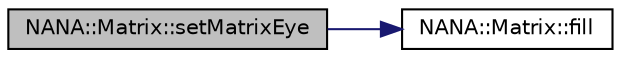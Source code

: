 digraph "NANA::Matrix::setMatrixEye"
{
 // LATEX_PDF_SIZE
  edge [fontname="Helvetica",fontsize="10",labelfontname="Helvetica",labelfontsize="10"];
  node [fontname="Helvetica",fontsize="10",shape=record];
  rankdir="LR";
  Node1 [label="NANA::Matrix::setMatrixEye",height=0.2,width=0.4,color="black", fillcolor="grey75", style="filled", fontcolor="black",tooltip="将当前矩阵设置为单位矩阵"];
  Node1 -> Node2 [color="midnightblue",fontsize="10",style="solid",fontname="Helvetica"];
  Node2 [label="NANA::Matrix::fill",height=0.2,width=0.4,color="black", fillcolor="white", style="filled",URL="$class_n_a_n_a_1_1_matrix.html#aeac2a4af02d821da6f1890f4073eac51",tooltip="用value填充Matrix的全部内容"];
}
